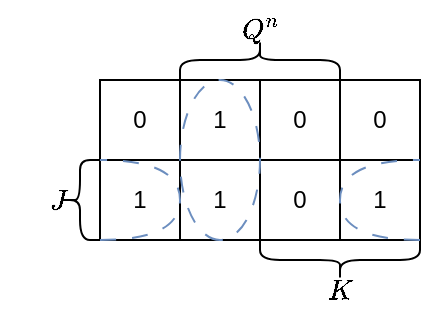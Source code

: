 <mxfile version="21.3.2" type="github">
  <diagram name="第 1 页" id="PhozrFrcBSM_m_Q87fEb">
    <mxGraphModel dx="455" dy="272" grid="1" gridSize="10" guides="1" tooltips="1" connect="1" arrows="1" fold="1" page="1" pageScale="1" pageWidth="827" pageHeight="1169" math="1" shadow="0">
      <root>
        <mxCell id="0" />
        <mxCell id="1" parent="0" />
        <mxCell id="hCwF9v37frkuCYQWlXNh-1" value="0" style="whiteSpace=wrap;html=1;aspect=fixed;" vertex="1" parent="1">
          <mxGeometry x="200" y="200" width="40" height="40" as="geometry" />
        </mxCell>
        <mxCell id="hCwF9v37frkuCYQWlXNh-2" value="1" style="whiteSpace=wrap;html=1;aspect=fixed;" vertex="1" parent="1">
          <mxGeometry x="240" y="200" width="40" height="40" as="geometry" />
        </mxCell>
        <mxCell id="hCwF9v37frkuCYQWlXNh-3" value="0" style="whiteSpace=wrap;html=1;aspect=fixed;" vertex="1" parent="1">
          <mxGeometry x="280" y="200" width="40" height="40" as="geometry" />
        </mxCell>
        <mxCell id="hCwF9v37frkuCYQWlXNh-4" value="0" style="whiteSpace=wrap;html=1;aspect=fixed;" vertex="1" parent="1">
          <mxGeometry x="320" y="200" width="40" height="40" as="geometry" />
        </mxCell>
        <mxCell id="hCwF9v37frkuCYQWlXNh-5" value="1" style="whiteSpace=wrap;html=1;aspect=fixed;" vertex="1" parent="1">
          <mxGeometry x="200" y="240" width="40" height="40" as="geometry" />
        </mxCell>
        <mxCell id="hCwF9v37frkuCYQWlXNh-6" value="1" style="whiteSpace=wrap;html=1;aspect=fixed;" vertex="1" parent="1">
          <mxGeometry x="240" y="240" width="40" height="40" as="geometry" />
        </mxCell>
        <mxCell id="hCwF9v37frkuCYQWlXNh-7" value="0" style="whiteSpace=wrap;html=1;aspect=fixed;" vertex="1" parent="1">
          <mxGeometry x="280" y="240" width="40" height="40" as="geometry" />
        </mxCell>
        <mxCell id="hCwF9v37frkuCYQWlXNh-8" value="1" style="whiteSpace=wrap;html=1;aspect=fixed;" vertex="1" parent="1">
          <mxGeometry x="320" y="240" width="40" height="40" as="geometry" />
        </mxCell>
        <mxCell id="hCwF9v37frkuCYQWlXNh-9" value="" style="shape=curlyBracket;whiteSpace=wrap;html=1;rounded=1;flipH=1;labelPosition=right;verticalLabelPosition=middle;align=left;verticalAlign=middle;direction=south;" vertex="1" parent="1">
          <mxGeometry x="240" y="180" width="80" height="20" as="geometry" />
        </mxCell>
        <mxCell id="hCwF9v37frkuCYQWlXNh-10" value="" style="shape=curlyBracket;whiteSpace=wrap;html=1;rounded=1;flipH=1;labelPosition=right;verticalLabelPosition=middle;align=left;verticalAlign=middle;direction=west;" vertex="1" parent="1">
          <mxGeometry x="180" y="240" width="20" height="40" as="geometry" />
        </mxCell>
        <mxCell id="hCwF9v37frkuCYQWlXNh-11" value="" style="shape=curlyBracket;whiteSpace=wrap;html=1;rounded=1;flipH=1;labelPosition=right;verticalLabelPosition=middle;align=left;verticalAlign=middle;direction=north;" vertex="1" parent="1">
          <mxGeometry x="280" y="280" width="80" height="20" as="geometry" />
        </mxCell>
        <mxCell id="hCwF9v37frkuCYQWlXNh-12" value="$$Q^n$$" style="text;html=1;strokeColor=none;fillColor=none;align=center;verticalAlign=middle;whiteSpace=wrap;rounded=0;" vertex="1" parent="1">
          <mxGeometry x="250" y="160" width="60" height="30" as="geometry" />
        </mxCell>
        <mxCell id="hCwF9v37frkuCYQWlXNh-13" value="$$J$$" style="text;html=1;strokeColor=none;fillColor=none;align=center;verticalAlign=middle;whiteSpace=wrap;rounded=0;" vertex="1" parent="1">
          <mxGeometry x="150" y="245" width="60" height="30" as="geometry" />
        </mxCell>
        <mxCell id="hCwF9v37frkuCYQWlXNh-14" value="$$K$$" style="text;html=1;strokeColor=none;fillColor=none;align=center;verticalAlign=middle;whiteSpace=wrap;rounded=0;" vertex="1" parent="1">
          <mxGeometry x="290" y="290" width="60" height="30" as="geometry" />
        </mxCell>
        <mxCell id="hCwF9v37frkuCYQWlXNh-15" value="" style="ellipse;whiteSpace=wrap;html=1;fillStyle=auto;fillColor=none;direction=south;dashed=1;dashPattern=8 8;strokeColor=#6c8ebf;" vertex="1" parent="1">
          <mxGeometry x="240" y="200" width="40" height="80" as="geometry" />
        </mxCell>
        <mxCell id="hCwF9v37frkuCYQWlXNh-27" value="" style="curved=1;endArrow=none;html=1;rounded=0;endFill=0;dashed=1;dashPattern=8 8;fillColor=#dae8fc;strokeColor=#6c8ebf;" edge="1" parent="1">
          <mxGeometry width="50" height="50" relative="1" as="geometry">
            <mxPoint x="360" y="280" as="sourcePoint" />
            <mxPoint x="360" y="240" as="targetPoint" />
            <Array as="points">
              <mxPoint x="340" y="280" />
              <mxPoint x="320" y="270" />
              <mxPoint x="320" y="250" />
              <mxPoint x="340" y="240" />
            </Array>
          </mxGeometry>
        </mxCell>
        <mxCell id="hCwF9v37frkuCYQWlXNh-28" value="" style="curved=1;endArrow=none;html=1;rounded=0;endFill=0;dashed=1;dashPattern=8 8;fillColor=#dae8fc;strokeColor=#6c8ebf;" edge="1" parent="1">
          <mxGeometry width="50" height="50" relative="1" as="geometry">
            <mxPoint x="200" y="280" as="sourcePoint" />
            <mxPoint x="200" y="240" as="targetPoint" />
            <Array as="points">
              <mxPoint x="220" y="280" />
              <mxPoint x="240" y="270" />
              <mxPoint x="240" y="250" />
              <mxPoint x="220" y="240" />
            </Array>
          </mxGeometry>
        </mxCell>
      </root>
    </mxGraphModel>
  </diagram>
</mxfile>
